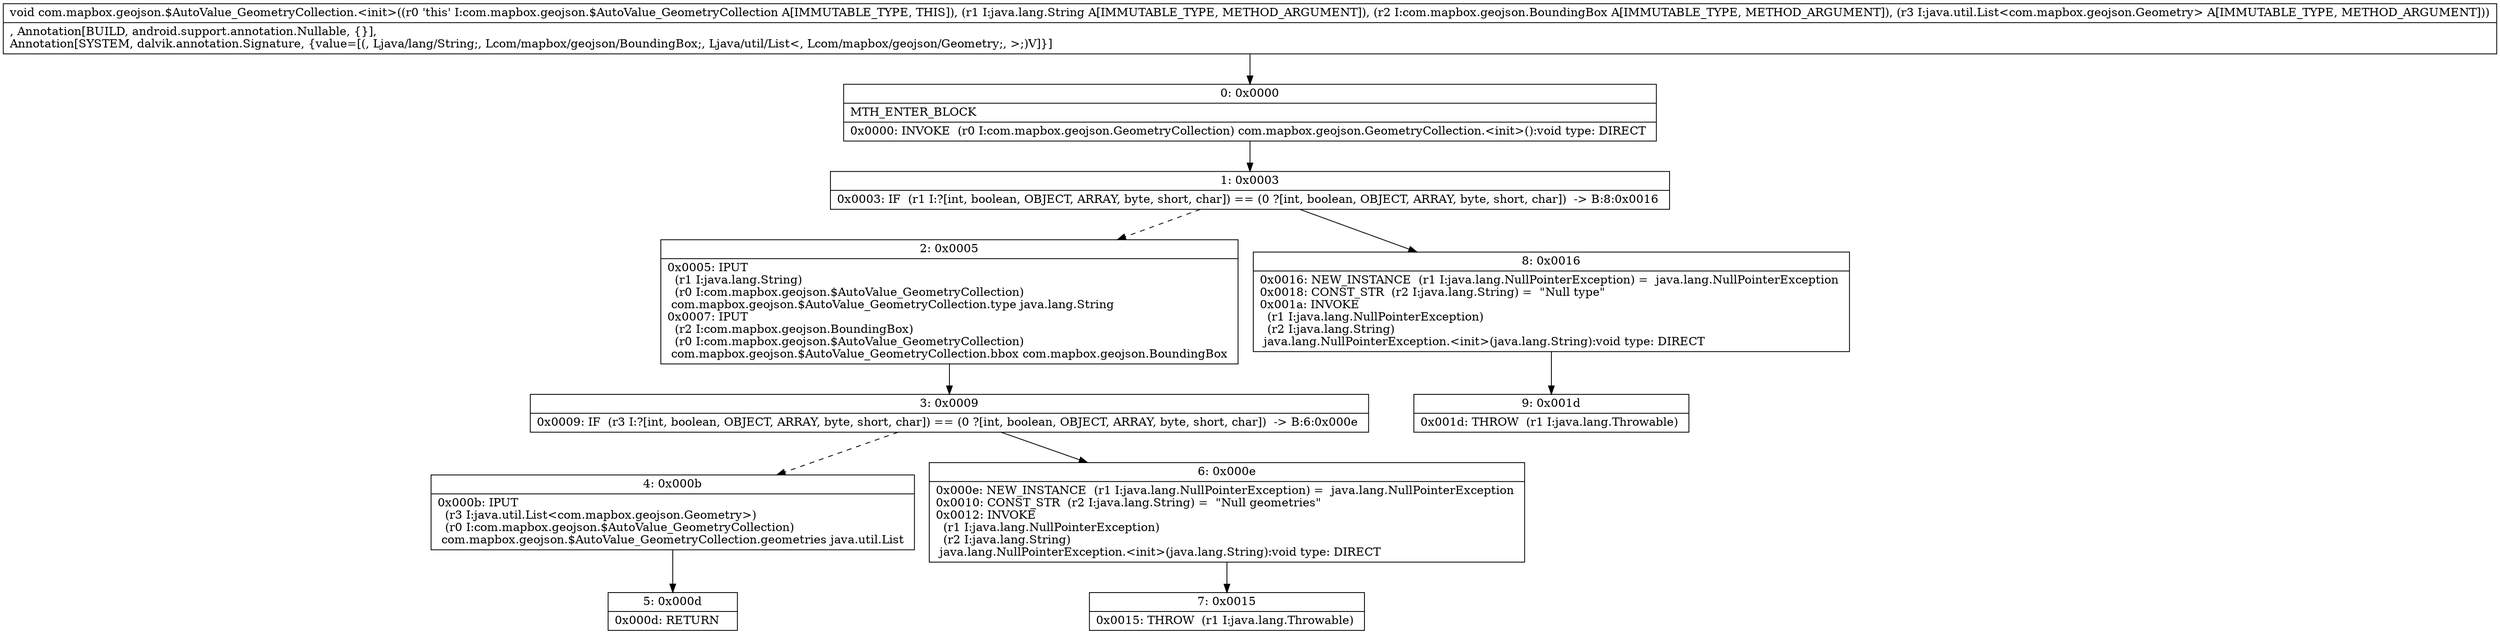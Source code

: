 digraph "CFG forcom.mapbox.geojson.$AutoValue_GeometryCollection.\<init\>(Ljava\/lang\/String;Lcom\/mapbox\/geojson\/BoundingBox;Ljava\/util\/List;)V" {
Node_0 [shape=record,label="{0\:\ 0x0000|MTH_ENTER_BLOCK\l|0x0000: INVOKE  (r0 I:com.mapbox.geojson.GeometryCollection) com.mapbox.geojson.GeometryCollection.\<init\>():void type: DIRECT \l}"];
Node_1 [shape=record,label="{1\:\ 0x0003|0x0003: IF  (r1 I:?[int, boolean, OBJECT, ARRAY, byte, short, char]) == (0 ?[int, boolean, OBJECT, ARRAY, byte, short, char])  \-\> B:8:0x0016 \l}"];
Node_2 [shape=record,label="{2\:\ 0x0005|0x0005: IPUT  \l  (r1 I:java.lang.String)\l  (r0 I:com.mapbox.geojson.$AutoValue_GeometryCollection)\l com.mapbox.geojson.$AutoValue_GeometryCollection.type java.lang.String \l0x0007: IPUT  \l  (r2 I:com.mapbox.geojson.BoundingBox)\l  (r0 I:com.mapbox.geojson.$AutoValue_GeometryCollection)\l com.mapbox.geojson.$AutoValue_GeometryCollection.bbox com.mapbox.geojson.BoundingBox \l}"];
Node_3 [shape=record,label="{3\:\ 0x0009|0x0009: IF  (r3 I:?[int, boolean, OBJECT, ARRAY, byte, short, char]) == (0 ?[int, boolean, OBJECT, ARRAY, byte, short, char])  \-\> B:6:0x000e \l}"];
Node_4 [shape=record,label="{4\:\ 0x000b|0x000b: IPUT  \l  (r3 I:java.util.List\<com.mapbox.geojson.Geometry\>)\l  (r0 I:com.mapbox.geojson.$AutoValue_GeometryCollection)\l com.mapbox.geojson.$AutoValue_GeometryCollection.geometries java.util.List \l}"];
Node_5 [shape=record,label="{5\:\ 0x000d|0x000d: RETURN   \l}"];
Node_6 [shape=record,label="{6\:\ 0x000e|0x000e: NEW_INSTANCE  (r1 I:java.lang.NullPointerException) =  java.lang.NullPointerException \l0x0010: CONST_STR  (r2 I:java.lang.String) =  \"Null geometries\" \l0x0012: INVOKE  \l  (r1 I:java.lang.NullPointerException)\l  (r2 I:java.lang.String)\l java.lang.NullPointerException.\<init\>(java.lang.String):void type: DIRECT \l}"];
Node_7 [shape=record,label="{7\:\ 0x0015|0x0015: THROW  (r1 I:java.lang.Throwable) \l}"];
Node_8 [shape=record,label="{8\:\ 0x0016|0x0016: NEW_INSTANCE  (r1 I:java.lang.NullPointerException) =  java.lang.NullPointerException \l0x0018: CONST_STR  (r2 I:java.lang.String) =  \"Null type\" \l0x001a: INVOKE  \l  (r1 I:java.lang.NullPointerException)\l  (r2 I:java.lang.String)\l java.lang.NullPointerException.\<init\>(java.lang.String):void type: DIRECT \l}"];
Node_9 [shape=record,label="{9\:\ 0x001d|0x001d: THROW  (r1 I:java.lang.Throwable) \l}"];
MethodNode[shape=record,label="{void com.mapbox.geojson.$AutoValue_GeometryCollection.\<init\>((r0 'this' I:com.mapbox.geojson.$AutoValue_GeometryCollection A[IMMUTABLE_TYPE, THIS]), (r1 I:java.lang.String A[IMMUTABLE_TYPE, METHOD_ARGUMENT]), (r2 I:com.mapbox.geojson.BoundingBox A[IMMUTABLE_TYPE, METHOD_ARGUMENT]), (r3 I:java.util.List\<com.mapbox.geojson.Geometry\> A[IMMUTABLE_TYPE, METHOD_ARGUMENT]))  | , Annotation[BUILD, android.support.annotation.Nullable, \{\}], \lAnnotation[SYSTEM, dalvik.annotation.Signature, \{value=[(, Ljava\/lang\/String;, Lcom\/mapbox\/geojson\/BoundingBox;, Ljava\/util\/List\<, Lcom\/mapbox\/geojson\/Geometry;, \>;)V]\}]\l}"];
MethodNode -> Node_0;
Node_0 -> Node_1;
Node_1 -> Node_2[style=dashed];
Node_1 -> Node_8;
Node_2 -> Node_3;
Node_3 -> Node_4[style=dashed];
Node_3 -> Node_6;
Node_4 -> Node_5;
Node_6 -> Node_7;
Node_8 -> Node_9;
}

